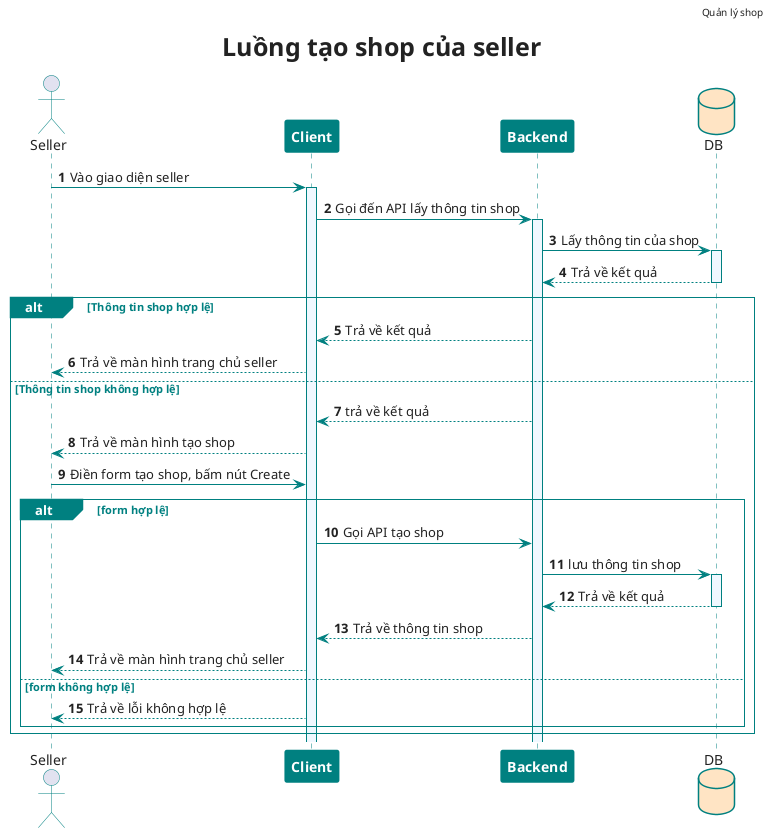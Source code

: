 @startuml
skinparam shadowing false
skinparam responseMessageBelowArrow false
skinparam DefaultFontColor #222
skinparam TitleFontSize 25
skinparam NoteBorderColor #teal
skinparam NoteBackgroundColor #powderblue
skinparam NoteFontColor #444
skinparam DatabaseBorderColor #teal
skinparam DatabaseBackgroundColor #bisque

skinparam sequence {
  ParticipantBorderThickness 1
  ParticipantBorderColor #teal
  ParticipantBackgroundColor #teal
  ParticipantFontColor #white
  ParticipantFontSize 14
  ParticipantFontStyle bold
  LifeLineBorderColor #teal
  LifeLineBackgroundColor #aliceblue
  ArrowColor #teal
  ActorBorderColor #teal
  GroupBorderThickness 1
  GroupBorderColor #teal
  GroupHeaderFontColor #white
  GroupBackgroundColor #teal
  GroupFontColor #teal
}

header Quản lý shop
title Luồng tạo shop của seller
autonumber

actor "Seller" as seller
participant "Client" as client
participant "Backend" as be
database DB
seller -> client++: Vào giao diện seller
client -> be++: Gọi đến API lấy thông tin shop
be -> DB++: Lấy thông tin của shop
DB --> be: Trả về kết quả
DB--
alt Thông tin shop hợp lệ
be --> client: Trả về kết quả
client --> seller: Trả về màn hình trang chủ seller
else Thông tin shop không hợp lệ
be --> client: trả về kết quả
client --> seller: Trả về màn hình tạo shop
seller -> client: Điền form tạo shop, bấm nút Create
alt form hợp lệ
client -> be: Gọi API tạo shop
be -> DB++: lưu thông tin shop
DB --> be: Trả về kết quả
DB--
be --> client: Trả về thông tin shop
client --> seller: Trả về màn hình trang chủ seller
else form không hợp lệ
client --> seller: Trả về lỗi không hợp lệ
end

end
@enduml